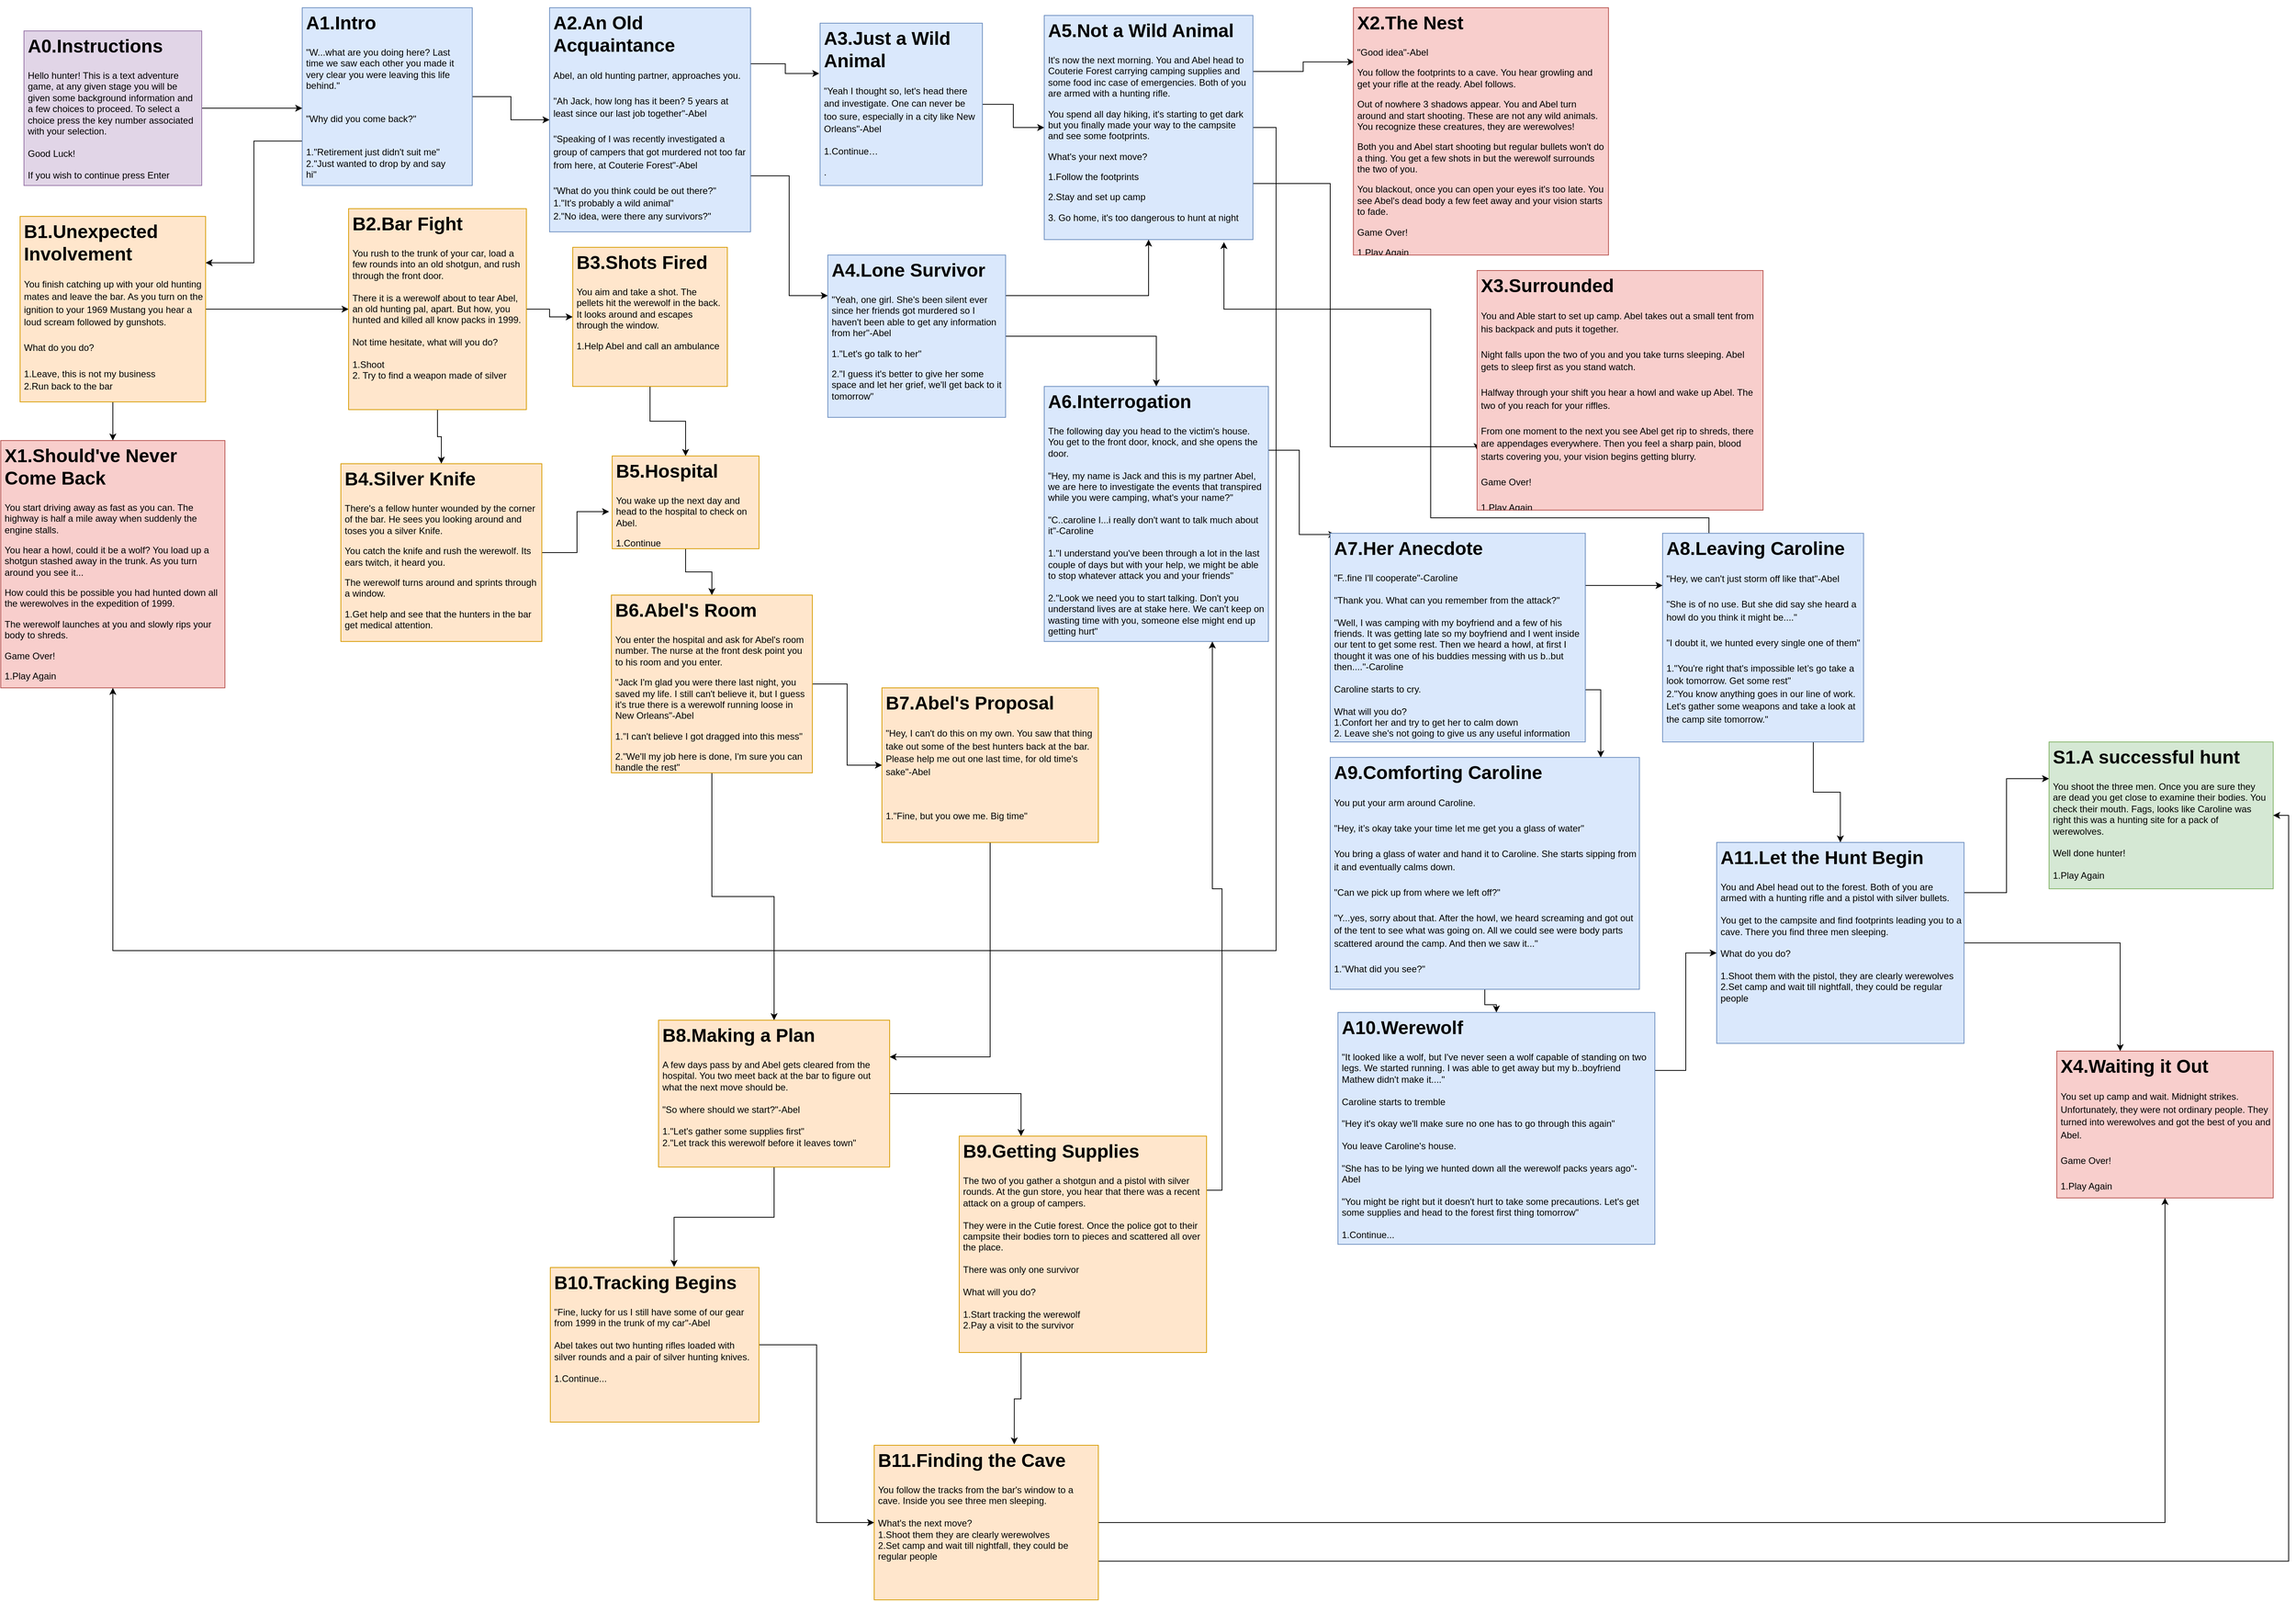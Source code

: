 <mxfile version="14.5.1" type="device"><diagram id="C5RBs43oDa-KdzZeNtuy" name="Page-1"><mxGraphModel dx="1150" dy="1870" grid="1" gridSize="10" guides="1" tooltips="1" connect="1" arrows="1" fold="1" page="1" pageScale="1" pageWidth="2339" pageHeight="3300" math="0" shadow="0"><root><mxCell id="WIyWlLk6GJQsqaUBKTNV-0"/><mxCell id="WIyWlLk6GJQsqaUBKTNV-1" parent="WIyWlLk6GJQsqaUBKTNV-0"/><mxCell id="KOJJfwb9R9asB_e-1k9E-18" value="" style="edgeStyle=orthogonalEdgeStyle;rounded=0;orthogonalLoop=1;jettySize=auto;html=1;" parent="WIyWlLk6GJQsqaUBKTNV-1" source="KOJJfwb9R9asB_e-1k9E-0" target="KOJJfwb9R9asB_e-1k9E-17" edge="1"><mxGeometry relative="1" as="geometry"/></mxCell><mxCell id="3GTXIjRrews9jNUaqoLi-1" style="edgeStyle=orthogonalEdgeStyle;rounded=0;orthogonalLoop=1;jettySize=auto;html=1;exitX=0;exitY=0.75;exitDx=0;exitDy=0;entryX=1;entryY=0.25;entryDx=0;entryDy=0;" parent="WIyWlLk6GJQsqaUBKTNV-1" source="KOJJfwb9R9asB_e-1k9E-0" target="KOJJfwb9R9asB_e-1k9E-6" edge="1"><mxGeometry relative="1" as="geometry"/></mxCell><mxCell id="KOJJfwb9R9asB_e-1k9E-0" value="&lt;h1&gt;A1.Intro&lt;/h1&gt;&lt;div&gt;&lt;div&gt;&quot;W...what are you doing here? Last time we saw each other you made it very clear you were leaving this life behind.&quot;&lt;/div&gt;&lt;div&gt;&lt;br&gt;&lt;/div&gt;&lt;div&gt;&lt;br&gt;&lt;/div&gt;&lt;div&gt;&quot;Why did you come back?&quot;&lt;/div&gt;&lt;div&gt;&lt;br&gt;&lt;/div&gt;&lt;div&gt;&lt;br&gt;&lt;/div&gt;&lt;div&gt;1.&quot;Retirement just didn't suit me&quot;&lt;/div&gt;&lt;div&gt;2.&quot;Just wanted to drop by and say&lt;/div&gt;&lt;div&gt;hi&quot;&lt;/div&gt;&lt;/div&gt;" style="text;html=1;strokeColor=#6c8ebf;fillColor=#dae8fc;spacing=5;spacingTop=-20;whiteSpace=wrap;overflow=hidden;rounded=0;" parent="WIyWlLk6GJQsqaUBKTNV-1" vertex="1"><mxGeometry x="420" y="50" width="220" height="230" as="geometry"/></mxCell><mxCell id="KOJJfwb9R9asB_e-1k9E-3" style="edgeStyle=orthogonalEdgeStyle;rounded=0;orthogonalLoop=1;jettySize=auto;html=1;" parent="WIyWlLk6GJQsqaUBKTNV-1" source="KOJJfwb9R9asB_e-1k9E-2" edge="1"><mxGeometry relative="1" as="geometry"><mxPoint x="420" y="180" as="targetPoint"/></mxGeometry></mxCell><mxCell id="KOJJfwb9R9asB_e-1k9E-2" value="&lt;h1&gt;A0.Instructions&lt;/h1&gt;&lt;div&gt;&lt;div&gt;Hello hunter! This is a text adventure game, at any given stage you will be given some background information and a few choices to proceed. To select a choice press the key number associated with your selection.&lt;/div&gt;&lt;div&gt;&amp;nbsp;&lt;/div&gt;&lt;div&gt;Good Luck!&lt;/div&gt;&lt;div&gt;&amp;nbsp;&lt;/div&gt;&lt;div&gt;If you wish to continue press Enter&lt;/div&gt;&lt;/div&gt;&lt;div&gt;&lt;br&gt;&lt;/div&gt;" style="text;html=1;strokeColor=#9673a6;fillColor=#e1d5e7;spacing=5;spacingTop=-20;whiteSpace=wrap;overflow=hidden;rounded=0;" parent="WIyWlLk6GJQsqaUBKTNV-1" vertex="1"><mxGeometry x="60" y="80" width="230" height="200" as="geometry"/></mxCell><mxCell id="KOJJfwb9R9asB_e-1k9E-10" style="edgeStyle=orthogonalEdgeStyle;rounded=0;orthogonalLoop=1;jettySize=auto;html=1;entryX=0.5;entryY=0;entryDx=0;entryDy=0;" parent="WIyWlLk6GJQsqaUBKTNV-1" source="KOJJfwb9R9asB_e-1k9E-6" target="KOJJfwb9R9asB_e-1k9E-8" edge="1"><mxGeometry relative="1" as="geometry"/></mxCell><mxCell id="KOJJfwb9R9asB_e-1k9E-12" style="edgeStyle=orthogonalEdgeStyle;rounded=0;orthogonalLoop=1;jettySize=auto;html=1;entryX=0;entryY=0.5;entryDx=0;entryDy=0;" parent="WIyWlLk6GJQsqaUBKTNV-1" source="KOJJfwb9R9asB_e-1k9E-6" target="KOJJfwb9R9asB_e-1k9E-11" edge="1"><mxGeometry relative="1" as="geometry"/></mxCell><mxCell id="KOJJfwb9R9asB_e-1k9E-6" value="&lt;h1&gt;B1.Unexpected Involvement&lt;/h1&gt;&lt;div&gt;&lt;span id=&quot;docs-internal-guid-1865777f-7fff-afa6-3155-a5dd0516cff1&quot;&gt;&lt;p dir=&quot;ltr&quot; style=&quot;line-height: 1.38 ; margin-top: 0pt ; margin-bottom: 0pt&quot;&gt;&lt;span style=&quot;font-size: 9pt ; font-family: &amp;#34;arial&amp;#34; ; background-color: transparent ; vertical-align: baseline&quot;&gt;You finish catching up with your old hunting mates and leave the bar. As you turn on the ignition to your 1969 Mustang you hear a loud scream followed by gunshots.&lt;/span&gt;&lt;/p&gt;&lt;p dir=&quot;ltr&quot; style=&quot;line-height: 1.38 ; margin-top: 0pt ; margin-bottom: 0pt&quot;&gt;&amp;nbsp;&lt;/p&gt;&lt;p dir=&quot;ltr&quot; style=&quot;line-height: 1.38 ; margin-top: 0pt ; margin-bottom: 0pt&quot;&gt;&lt;span style=&quot;font-size: 9pt ; font-family: &amp;#34;arial&amp;#34; ; background-color: transparent ; vertical-align: baseline&quot;&gt;What do you do?&lt;/span&gt;&lt;/p&gt;&lt;p dir=&quot;ltr&quot; style=&quot;line-height: 1.38 ; margin-top: 0pt ; margin-bottom: 0pt&quot;&gt;&amp;nbsp;&lt;/p&gt;&lt;p dir=&quot;ltr&quot; style=&quot;line-height: 1.38 ; margin-top: 0pt ; margin-bottom: 0pt&quot;&gt;&lt;span style=&quot;font-size: 9pt ; font-family: &amp;#34;arial&amp;#34; ; background-color: transparent ; vertical-align: baseline&quot;&gt;1.Leave, this is not my business&lt;/span&gt;&lt;/p&gt;&lt;p dir=&quot;ltr&quot; style=&quot;line-height: 1.38 ; margin-top: 0pt ; margin-bottom: 0pt&quot;&gt;&lt;span style=&quot;font-size: 9pt ; font-family: &amp;#34;arial&amp;#34; ; background-color: transparent ; vertical-align: baseline&quot;&gt;2.Run back to the bar&lt;/span&gt;&lt;/p&gt;&lt;div&gt;&lt;span style=&quot;font-size: 9pt ; font-family: &amp;#34;arial&amp;#34; ; background-color: transparent ; vertical-align: baseline&quot;&gt;&lt;br&gt;&lt;/span&gt;&lt;/div&gt;&lt;/span&gt;&lt;/div&gt;" style="text;html=1;strokeColor=#d79b00;fillColor=#ffe6cc;spacing=5;spacingTop=-20;whiteSpace=wrap;overflow=hidden;rounded=0;" parent="WIyWlLk6GJQsqaUBKTNV-1" vertex="1"><mxGeometry x="55" y="320" width="240" height="240" as="geometry"/></mxCell><mxCell id="KOJJfwb9R9asB_e-1k9E-8" value="&lt;h1&gt;X1.Should've Never Come Back&lt;/h1&gt;&lt;p&gt;You start driving away as fast as you can. The highway is half a mile away when suddenly the engine stalls.&lt;/p&gt;&lt;p&gt;You hear a howl, could it be a wolf? You load up a shotgun stashed away in the trunk. As you turn around you see it...&lt;/p&gt;&lt;p&gt;How could this be possible you had hunted down all the werewolves in the expedition of 1999.&amp;nbsp;&lt;/p&gt;&lt;p&gt;The werewolf launches at you and slowly rips your body to shreds.&lt;/p&gt;&lt;p&gt;Game Over!&lt;/p&gt;&lt;p&gt;1.Play Again&lt;/p&gt;" style="text;html=1;strokeColor=#b85450;fillColor=#f8cecc;spacing=5;spacingTop=-20;whiteSpace=wrap;overflow=hidden;rounded=0;" parent="WIyWlLk6GJQsqaUBKTNV-1" vertex="1"><mxGeometry x="30" y="610" width="290" height="320" as="geometry"/></mxCell><mxCell id="KOJJfwb9R9asB_e-1k9E-14" value="" style="edgeStyle=orthogonalEdgeStyle;rounded=0;orthogonalLoop=1;jettySize=auto;html=1;" parent="WIyWlLk6GJQsqaUBKTNV-1" source="KOJJfwb9R9asB_e-1k9E-11" target="KOJJfwb9R9asB_e-1k9E-13" edge="1"><mxGeometry relative="1" as="geometry"/></mxCell><mxCell id="KOJJfwb9R9asB_e-1k9E-16" value="" style="edgeStyle=orthogonalEdgeStyle;rounded=0;orthogonalLoop=1;jettySize=auto;html=1;" parent="WIyWlLk6GJQsqaUBKTNV-1" source="KOJJfwb9R9asB_e-1k9E-11" target="KOJJfwb9R9asB_e-1k9E-15" edge="1"><mxGeometry relative="1" as="geometry"/></mxCell><mxCell id="KOJJfwb9R9asB_e-1k9E-11" value="&lt;h1&gt;B2.Bar Fight&lt;/h1&gt;&lt;div&gt;&lt;div&gt;You rush to the trunk of your car, load a few rounds into an old shotgun, and rush through the front door.&lt;/div&gt;&lt;div&gt;&lt;br&gt;&lt;/div&gt;&lt;div&gt;There it is a werewolf about to tear Abel, an old hunting pal, apart. But how, you hunted and killed all know packs in 1999.&lt;/div&gt;&lt;div&gt;&lt;br&gt;&lt;/div&gt;&lt;div&gt;Not time hesitate, what will you do?&lt;/div&gt;&lt;div&gt;&lt;br&gt;&lt;/div&gt;&lt;div&gt;1.Shoot&lt;/div&gt;&lt;div&gt;2. Try to find a weapon made of silver&lt;/div&gt;&lt;/div&gt;&lt;div&gt;&lt;br&gt;&lt;/div&gt;" style="text;html=1;strokeColor=#d79b00;fillColor=#ffe6cc;spacing=5;spacingTop=-20;whiteSpace=wrap;overflow=hidden;rounded=0;" parent="WIyWlLk6GJQsqaUBKTNV-1" vertex="1"><mxGeometry x="480" y="310" width="230" height="260" as="geometry"/></mxCell><mxCell id="3GTXIjRrews9jNUaqoLi-3" style="edgeStyle=orthogonalEdgeStyle;rounded=0;orthogonalLoop=1;jettySize=auto;html=1;" parent="WIyWlLk6GJQsqaUBKTNV-1" source="KOJJfwb9R9asB_e-1k9E-13" target="3GTXIjRrews9jNUaqoLi-2" edge="1"><mxGeometry relative="1" as="geometry"/></mxCell><mxCell id="KOJJfwb9R9asB_e-1k9E-13" value="&lt;h1&gt;B3.Shots Fired&lt;/h1&gt;&lt;p&gt;You aim and take a shot. The pellets hit the werewolf in the back. It looks around and escapes through the window.&lt;/p&gt;&lt;p&gt;1.Help Abel and call an ambulance&lt;/p&gt;" style="text;html=1;strokeColor=#d79b00;fillColor=#ffe6cc;spacing=5;spacingTop=-20;whiteSpace=wrap;overflow=hidden;rounded=0;" parent="WIyWlLk6GJQsqaUBKTNV-1" vertex="1"><mxGeometry x="770" y="360" width="200" height="180" as="geometry"/></mxCell><mxCell id="3GTXIjRrews9jNUaqoLi-4" style="edgeStyle=orthogonalEdgeStyle;rounded=0;orthogonalLoop=1;jettySize=auto;html=1;exitX=1;exitY=0.5;exitDx=0;exitDy=0;entryX=-0.021;entryY=0.6;entryDx=0;entryDy=0;entryPerimeter=0;" parent="WIyWlLk6GJQsqaUBKTNV-1" source="KOJJfwb9R9asB_e-1k9E-15" target="3GTXIjRrews9jNUaqoLi-2" edge="1"><mxGeometry relative="1" as="geometry"/></mxCell><mxCell id="KOJJfwb9R9asB_e-1k9E-15" value="&lt;h1&gt;B4.Silver Knife&lt;/h1&gt;&lt;p&gt;There's a fellow hunter wounded by the corner of the bar. He sees you looking around and toses you a silver Knife.&lt;/p&gt;&lt;p&gt;You catch the knife and rush the werewolf. Its ears twitch, it heard you.&lt;/p&gt;&lt;p&gt;The werewolf turns around and sprints through a window.&lt;/p&gt;&lt;p&gt;1.Get help and see that the hunters in the bar get medical attention.&lt;/p&gt;&lt;div&gt;&lt;br&gt;&lt;/div&gt;" style="text;html=1;strokeColor=#d79b00;fillColor=#ffe6cc;spacing=5;spacingTop=-20;whiteSpace=wrap;overflow=hidden;rounded=0;" parent="WIyWlLk6GJQsqaUBKTNV-1" vertex="1"><mxGeometry x="470" y="640" width="260" height="230" as="geometry"/></mxCell><mxCell id="3GTXIjRrews9jNUaqoLi-7" style="edgeStyle=orthogonalEdgeStyle;rounded=0;orthogonalLoop=1;jettySize=auto;html=1;exitX=1;exitY=0.25;exitDx=0;exitDy=0;entryX=-0.005;entryY=0.31;entryDx=0;entryDy=0;entryPerimeter=0;" parent="WIyWlLk6GJQsqaUBKTNV-1" source="KOJJfwb9R9asB_e-1k9E-17" target="3GTXIjRrews9jNUaqoLi-6" edge="1"><mxGeometry relative="1" as="geometry"/></mxCell><mxCell id="3GTXIjRrews9jNUaqoLi-13" style="edgeStyle=orthogonalEdgeStyle;rounded=0;orthogonalLoop=1;jettySize=auto;html=1;exitX=1;exitY=0.75;exitDx=0;exitDy=0;entryX=0;entryY=0.25;entryDx=0;entryDy=0;" parent="WIyWlLk6GJQsqaUBKTNV-1" source="KOJJfwb9R9asB_e-1k9E-17" target="3GTXIjRrews9jNUaqoLi-11" edge="1"><mxGeometry relative="1" as="geometry"/></mxCell><mxCell id="KOJJfwb9R9asB_e-1k9E-17" value="&lt;h1&gt;A2.An Old Acquaintance&lt;/h1&gt;&lt;div&gt;&lt;span id=&quot;docs-internal-guid-a579cc2c-7fff-b762-09ba-4ba6e45809b0&quot;&gt;&lt;p dir=&quot;ltr&quot; style=&quot;line-height: 1.38 ; margin-top: 0pt ; margin-bottom: 0pt&quot;&gt;&lt;span style=&quot;font-size: 9pt ; font-family: &amp;#34;arial&amp;#34; ; background-color: transparent ; vertical-align: baseline&quot;&gt;Abel, an old hunting partner, approaches you.&lt;/span&gt;&lt;/p&gt;&lt;p dir=&quot;ltr&quot; style=&quot;line-height: 1.38 ; margin-top: 0pt ; margin-bottom: 0pt&quot;&gt;&amp;nbsp;&lt;/p&gt;&lt;p dir=&quot;ltr&quot; style=&quot;line-height: 1.38 ; margin-top: 0pt ; margin-bottom: 0pt&quot;&gt;&lt;span style=&quot;font-size: 9pt ; font-family: &amp;#34;arial&amp;#34; ; background-color: transparent ; vertical-align: baseline&quot;&gt;&quot;Ah Jack, how long has it been? 5 years at least since our last job together&quot;-Abel&lt;/span&gt;&lt;/p&gt;&lt;p dir=&quot;ltr&quot; style=&quot;line-height: 1.38 ; margin-top: 0pt ; margin-bottom: 0pt&quot;&gt;&amp;nbsp;&lt;/p&gt;&lt;p dir=&quot;ltr&quot; style=&quot;line-height: 1.38 ; margin-top: 0pt ; margin-bottom: 0pt&quot;&gt;&lt;span style=&quot;font-size: 9pt ; font-family: &amp;#34;arial&amp;#34; ; background-color: transparent ; vertical-align: baseline&quot;&gt;&quot;Speaking of I was recently investigated a group of campers that got murdered not too far from here, at Couterie Forest&quot;-Abel&lt;/span&gt;&lt;/p&gt;&lt;p dir=&quot;ltr&quot; style=&quot;line-height: 1.38 ; margin-top: 0pt ; margin-bottom: 0pt&quot;&gt;&amp;nbsp;&lt;/p&gt;&lt;p dir=&quot;ltr&quot; style=&quot;line-height: 1.38 ; margin-top: 0pt ; margin-bottom: 0pt&quot;&gt;&lt;span style=&quot;font-size: 9pt ; font-family: &amp;#34;arial&amp;#34; ; background-color: transparent ; vertical-align: baseline&quot;&gt;&quot;What do you think could be out there?&quot;&lt;/span&gt;&lt;/p&gt;&lt;p dir=&quot;ltr&quot; style=&quot;line-height: 1.38 ; margin-top: 0pt ; margin-bottom: 0pt&quot;&gt;&lt;span style=&quot;font-size: 9pt ; font-family: &amp;#34;arial&amp;#34; ; background-color: transparent ; vertical-align: baseline&quot;&gt;1.&quot;It's probably a wild animal&quot;&lt;/span&gt;&lt;/p&gt;&lt;p dir=&quot;ltr&quot; style=&quot;line-height: 1.38 ; margin-top: 0pt ; margin-bottom: 0pt&quot;&gt;&lt;span style=&quot;font-size: 9pt ; font-family: &amp;#34;arial&amp;#34; ; background-color: transparent ; vertical-align: baseline&quot;&gt;2.&quot;No idea, were there any survivors?&quot;&lt;/span&gt;&lt;/p&gt;&lt;div&gt;&lt;span style=&quot;font-size: 9pt ; font-family: &amp;#34;arial&amp;#34; ; background-color: transparent ; vertical-align: baseline&quot;&gt;&lt;br&gt;&lt;/span&gt;&lt;/div&gt;&lt;/span&gt;&lt;/div&gt;" style="text;html=1;strokeColor=#6c8ebf;fillColor=#dae8fc;spacing=5;spacingTop=-20;whiteSpace=wrap;overflow=hidden;rounded=0;" parent="WIyWlLk6GJQsqaUBKTNV-1" vertex="1"><mxGeometry x="740" y="50" width="260" height="290" as="geometry"/></mxCell><mxCell id="3GTXIjRrews9jNUaqoLi-12" value="" style="edgeStyle=orthogonalEdgeStyle;rounded=0;orthogonalLoop=1;jettySize=auto;html=1;" parent="WIyWlLk6GJQsqaUBKTNV-1" source="3GTXIjRrews9jNUaqoLi-2" target="3GTXIjRrews9jNUaqoLi-5" edge="1"><mxGeometry relative="1" as="geometry"/></mxCell><mxCell id="3GTXIjRrews9jNUaqoLi-2" value="&lt;h1&gt;B5.Hospital&lt;/h1&gt;&lt;p&gt;You wake up the next day and head to the hospital to check on Abel.&lt;/p&gt;&lt;p&gt;1.Continue&lt;/p&gt;&lt;p&gt;&lt;br&gt;&lt;/p&gt;" style="text;html=1;strokeColor=#d79b00;fillColor=#ffe6cc;spacing=5;spacingTop=-20;whiteSpace=wrap;overflow=hidden;rounded=0;" parent="WIyWlLk6GJQsqaUBKTNV-1" vertex="1"><mxGeometry x="821" y="630" width="190" height="120" as="geometry"/></mxCell><mxCell id="nGEkDrY6sJH2aFAWESF9-23" style="edgeStyle=orthogonalEdgeStyle;rounded=0;orthogonalLoop=1;jettySize=auto;html=1;" parent="WIyWlLk6GJQsqaUBKTNV-1" source="3GTXIjRrews9jNUaqoLi-5" target="nGEkDrY6sJH2aFAWESF9-22" edge="1"><mxGeometry relative="1" as="geometry"/></mxCell><mxCell id="nGEkDrY6sJH2aFAWESF9-26" style="edgeStyle=orthogonalEdgeStyle;rounded=0;orthogonalLoop=1;jettySize=auto;html=1;" parent="WIyWlLk6GJQsqaUBKTNV-1" source="3GTXIjRrews9jNUaqoLi-5" target="nGEkDrY6sJH2aFAWESF9-24" edge="1"><mxGeometry relative="1" as="geometry"/></mxCell><mxCell id="3GTXIjRrews9jNUaqoLi-5" value="&lt;h1&gt;B6.Abel's Room&lt;/h1&gt;&lt;p&gt;You enter the hospital and ask for Abel's room number. The nurse at the front desk point you to his room and you enter.&lt;/p&gt;&lt;p&gt;&quot;Jack I'm glad you were there last night, you saved my life. I still can't believe it, but I guess it's true there is a werewolf running loose in New Orleans&quot;-Abel&lt;/p&gt;&lt;p&gt;1.&quot;I can't believe I got dragged into this mess&quot;&lt;/p&gt;&lt;p&gt;2.&quot;We'll my job here is done, I'm sure you can handle the rest&quot;&lt;/p&gt;" style="text;html=1;strokeColor=#d79b00;fillColor=#ffe6cc;spacing=5;spacingTop=-20;whiteSpace=wrap;overflow=hidden;rounded=0;" parent="WIyWlLk6GJQsqaUBKTNV-1" vertex="1"><mxGeometry x="820" y="810" width="260" height="230" as="geometry"/></mxCell><mxCell id="3GTXIjRrews9jNUaqoLi-10" style="edgeStyle=orthogonalEdgeStyle;rounded=0;orthogonalLoop=1;jettySize=auto;html=1;" parent="WIyWlLk6GJQsqaUBKTNV-1" source="3GTXIjRrews9jNUaqoLi-6" target="3GTXIjRrews9jNUaqoLi-8" edge="1"><mxGeometry relative="1" as="geometry"/></mxCell><mxCell id="3GTXIjRrews9jNUaqoLi-6" value="&lt;h1&gt;A3.Just a Wild Animal&lt;/h1&gt;&lt;span id=&quot;docs-internal-guid-c4ccdb59-7fff-2507-78bd-785894c23ffe&quot;&gt;&lt;p dir=&quot;ltr&quot; style=&quot;line-height: 1.38 ; margin-top: 9pt ; margin-bottom: 0pt ; padding: 0pt 0pt 9pt&quot;&gt;&lt;span style=&quot;font-size: 9pt ; font-family: &amp;#34;arial&amp;#34; ; background-color: transparent ; vertical-align: baseline&quot;&gt;&quot;Yeah I thought so, let's head there and investigate. One can never be too sure, especially in a city like New Orleans&quot;-Abel&lt;/span&gt;&lt;/p&gt;&lt;p dir=&quot;ltr&quot; style=&quot;line-height: 1.38 ; margin-top: 0pt ; margin-bottom: 9pt&quot;&gt;&lt;span style=&quot;font-size: 9pt ; font-family: &amp;#34;arial&amp;#34; ; background-color: transparent ; vertical-align: baseline&quot;&gt;1.Continue…&lt;/span&gt;&lt;/p&gt;&lt;/span&gt;&lt;p&gt;&lt;span&gt;.&lt;/span&gt;&lt;br&gt;&lt;/p&gt;" style="text;html=1;strokeColor=#6c8ebf;fillColor=#dae8fc;spacing=5;spacingTop=-20;whiteSpace=wrap;overflow=hidden;rounded=0;" parent="WIyWlLk6GJQsqaUBKTNV-1" vertex="1"><mxGeometry x="1090" y="70" width="210" height="210" as="geometry"/></mxCell><mxCell id="3GTXIjRrews9jNUaqoLi-16" style="edgeStyle=orthogonalEdgeStyle;rounded=0;orthogonalLoop=1;jettySize=auto;html=1;exitX=1;exitY=0.25;exitDx=0;exitDy=0;entryX=0.003;entryY=0.219;entryDx=0;entryDy=0;entryPerimeter=0;" parent="WIyWlLk6GJQsqaUBKTNV-1" source="3GTXIjRrews9jNUaqoLi-8" target="3GTXIjRrews9jNUaqoLi-14" edge="1"><mxGeometry relative="1" as="geometry"/></mxCell><mxCell id="3GTXIjRrews9jNUaqoLi-18" style="edgeStyle=orthogonalEdgeStyle;rounded=0;orthogonalLoop=1;jettySize=auto;html=1;entryX=0.5;entryY=1;entryDx=0;entryDy=0;" parent="WIyWlLk6GJQsqaUBKTNV-1" source="3GTXIjRrews9jNUaqoLi-8" target="KOJJfwb9R9asB_e-1k9E-8" edge="1"><mxGeometry relative="1" as="geometry"><Array as="points"><mxPoint x="1680" y="205"/><mxPoint x="1680" y="1270"/><mxPoint x="175" y="1270"/></Array></mxGeometry></mxCell><mxCell id="nGEkDrY6sJH2aFAWESF9-0" style="edgeStyle=orthogonalEdgeStyle;rounded=0;orthogonalLoop=1;jettySize=auto;html=1;exitX=1;exitY=0.75;exitDx=0;exitDy=0;entryX=0;entryY=0.75;entryDx=0;entryDy=0;" parent="WIyWlLk6GJQsqaUBKTNV-1" source="3GTXIjRrews9jNUaqoLi-8" target="3GTXIjRrews9jNUaqoLi-15" edge="1"><mxGeometry relative="1" as="geometry"><Array as="points"><mxPoint x="1750" y="278"/><mxPoint x="1750" y="618"/></Array></mxGeometry></mxCell><mxCell id="3GTXIjRrews9jNUaqoLi-8" value="&lt;h1&gt;A5.Not a Wild Animal&lt;/h1&gt;&lt;p&gt;It's now the next morning. You and Abel head to Couterie Forest carrying camping supplies and some food inc case of emergencies. Both of you are armed with a hunting rifle.&lt;/p&gt;&lt;p&gt;You spend all day hiking, it's starting to get dark but you finally&amp;nbsp;&lt;span&gt;made your way to the campsite and see some footprints.&amp;nbsp;&lt;/span&gt;&lt;/p&gt;&lt;p&gt;What's your next move?&lt;/p&gt;&lt;p&gt;1.Follow the footprints&lt;/p&gt;&lt;p&gt;2.Stay and set up camp&lt;/p&gt;&lt;p&gt;3. Go home, it's too dangerous to hunt at night&lt;/p&gt;" style="text;html=1;strokeColor=#6c8ebf;fillColor=#dae8fc;spacing=5;spacingTop=-20;whiteSpace=wrap;overflow=hidden;rounded=0;" parent="WIyWlLk6GJQsqaUBKTNV-1" vertex="1"><mxGeometry x="1380" y="60" width="270" height="290" as="geometry"/></mxCell><mxCell id="nGEkDrY6sJH2aFAWESF9-1" style="edgeStyle=orthogonalEdgeStyle;rounded=0;orthogonalLoop=1;jettySize=auto;html=1;exitX=1;exitY=0.25;exitDx=0;exitDy=0;" parent="WIyWlLk6GJQsqaUBKTNV-1" source="3GTXIjRrews9jNUaqoLi-11" target="3GTXIjRrews9jNUaqoLi-8" edge="1"><mxGeometry relative="1" as="geometry"><mxPoint x="1440" y="360" as="targetPoint"/></mxGeometry></mxCell><mxCell id="nGEkDrY6sJH2aFAWESF9-4" style="edgeStyle=orthogonalEdgeStyle;rounded=0;orthogonalLoop=1;jettySize=auto;html=1;entryX=0.5;entryY=0;entryDx=0;entryDy=0;" parent="WIyWlLk6GJQsqaUBKTNV-1" source="3GTXIjRrews9jNUaqoLi-11" target="nGEkDrY6sJH2aFAWESF9-2" edge="1"><mxGeometry relative="1" as="geometry"/></mxCell><mxCell id="3GTXIjRrews9jNUaqoLi-11" value="&lt;h1&gt;A4.Lone Survivor&lt;/h1&gt;&lt;p&gt;&quot;Yeah, one girl. She's been silent ever since her friends got murdered so I haven't been able to get any information from her&quot;-Abel&lt;/p&gt;&lt;p&gt;1.&quot;Let's go talk to her&quot;&lt;/p&gt;&lt;p&gt;2.&quot;I guess it's better to give her some space and let her grief, we'll get back to it tomorrow&quot;&amp;nbsp;&lt;/p&gt;" style="text;html=1;strokeColor=#6c8ebf;fillColor=#dae8fc;spacing=5;spacingTop=-20;whiteSpace=wrap;overflow=hidden;rounded=0;" parent="WIyWlLk6GJQsqaUBKTNV-1" vertex="1"><mxGeometry x="1100" y="370" width="230" height="210" as="geometry"/></mxCell><mxCell id="3GTXIjRrews9jNUaqoLi-14" value="&lt;h1&gt;X2.The Nest&lt;/h1&gt;&lt;p&gt;&quot;Good idea&quot;-Abel&lt;/p&gt;&lt;p&gt;You follow the footprints to a cave. You hear growling and get your rifle at the ready. Abel follows.&lt;/p&gt;&lt;p&gt;Out of nowhere 3 shadows appear. You and Abel turn around and start shooting. These are not any wild animals. You recognize these creatures, they are werewolves!&lt;/p&gt;&lt;p&gt;Both you and Abel start shooting but regular bullets won't do a thing. You get a few shots in but the werewolf surrounds the two of you.&lt;/p&gt;&lt;p&gt;You blackout, once you can open your eyes it's too late. You see Abel's dead body a few feet away and your vision starts to fade.&lt;/p&gt;&lt;p&gt;Game Over!&lt;/p&gt;&lt;p&gt;1.Play Again&lt;/p&gt;" style="text;html=1;strokeColor=#b85450;fillColor=#f8cecc;spacing=5;spacingTop=-20;whiteSpace=wrap;overflow=hidden;rounded=0;" parent="WIyWlLk6GJQsqaUBKTNV-1" vertex="1"><mxGeometry x="1780" y="50" width="330" height="320" as="geometry"/></mxCell><mxCell id="3GTXIjRrews9jNUaqoLi-15" value="&lt;h1&gt;X3.Surrounded&lt;/h1&gt;&lt;div&gt;&lt;span id=&quot;docs-internal-guid-38191b02-7fff-fc90-e640-734c65a708e8&quot;&gt;&lt;p dir=&quot;ltr&quot; style=&quot;line-height: 1.38 ; margin-top: 0pt ; margin-bottom: 0pt&quot;&gt;&lt;span style=&quot;font-size: 9pt ; font-family: &amp;#34;arial&amp;#34; ; background-color: transparent ; vertical-align: baseline&quot;&gt;You and Able start to set up camp. Abel takes out a small tent from his backpack and puts it together.&lt;/span&gt;&lt;/p&gt;&lt;p dir=&quot;ltr&quot; style=&quot;line-height: 1.38 ; margin-top: 0pt ; margin-bottom: 0pt&quot;&gt;&amp;nbsp;&lt;/p&gt;&lt;p dir=&quot;ltr&quot; style=&quot;line-height: 1.38 ; margin-top: 0pt ; margin-bottom: 0pt&quot;&gt;&lt;span style=&quot;font-size: 9pt ; font-family: &amp;#34;arial&amp;#34; ; background-color: transparent ; vertical-align: baseline&quot;&gt;Night falls upon the two of you and you take turns sleeping. Abel gets to sleep first as you stand watch.&lt;/span&gt;&lt;/p&gt;&lt;p dir=&quot;ltr&quot; style=&quot;line-height: 1.38 ; margin-top: 0pt ; margin-bottom: 0pt&quot;&gt;&amp;nbsp;&lt;/p&gt;&lt;p dir=&quot;ltr&quot; style=&quot;line-height: 1.38 ; margin-top: 0pt ; margin-bottom: 0pt&quot;&gt;&lt;span style=&quot;font-size: 9pt ; font-family: &amp;#34;arial&amp;#34; ; background-color: transparent ; vertical-align: baseline&quot;&gt;Halfway through your shift you hear a howl and wake up Abel. The two of you reach for your riffles.&amp;nbsp;&lt;/span&gt;&lt;/p&gt;&lt;p dir=&quot;ltr&quot; style=&quot;line-height: 1.38 ; margin-top: 0pt ; margin-bottom: 0pt&quot;&gt;&amp;nbsp;&lt;/p&gt;&lt;p dir=&quot;ltr&quot; style=&quot;line-height: 1.38 ; margin-top: 0pt ; margin-bottom: 0pt&quot;&gt;&lt;span style=&quot;font-size: 9pt ; font-family: &amp;#34;arial&amp;#34; ; background-color: transparent ; vertical-align: baseline&quot;&gt;From one moment to the next you see Abel get rip to shreds, there are appendages everywhere. Then you feel a sharp pain, blood starts covering you, your vision begins getting blurry.&lt;/span&gt;&lt;/p&gt;&lt;p dir=&quot;ltr&quot; style=&quot;line-height: 1.38 ; margin-top: 0pt ; margin-bottom: 0pt&quot;&gt;&amp;nbsp;&lt;/p&gt;&lt;p dir=&quot;ltr&quot; style=&quot;line-height: 1.38 ; margin-top: 0pt ; margin-bottom: 0pt&quot;&gt;&lt;span style=&quot;font-size: 9pt ; font-family: &amp;#34;arial&amp;#34; ; background-color: transparent ; vertical-align: baseline&quot;&gt;Game Over!&lt;/span&gt;&lt;/p&gt;&lt;p dir=&quot;ltr&quot; style=&quot;line-height: 1.38 ; margin-top: 0pt ; margin-bottom: 0pt&quot;&gt;&amp;nbsp;&lt;/p&gt;&lt;p dir=&quot;ltr&quot; style=&quot;line-height: 1.38 ; margin-top: 0pt ; margin-bottom: 0pt&quot;&gt;&lt;span style=&quot;font-size: 9pt ; font-family: &amp;#34;arial&amp;#34; ; background-color: transparent ; vertical-align: baseline&quot;&gt;1.Play Again&lt;/span&gt;&lt;/p&gt;&lt;div&gt;&lt;span style=&quot;font-size: 9pt ; font-family: &amp;#34;arial&amp;#34; ; background-color: transparent ; vertical-align: baseline&quot;&gt;&lt;br&gt;&lt;/span&gt;&lt;/div&gt;&lt;/span&gt;&lt;/div&gt;" style="text;html=1;strokeColor=#b85450;fillColor=#f8cecc;spacing=5;spacingTop=-20;whiteSpace=wrap;overflow=hidden;rounded=0;" parent="WIyWlLk6GJQsqaUBKTNV-1" vertex="1"><mxGeometry x="1940" y="390" width="370" height="310" as="geometry"/></mxCell><mxCell id="nGEkDrY6sJH2aFAWESF9-6" style="edgeStyle=orthogonalEdgeStyle;rounded=0;orthogonalLoop=1;jettySize=auto;html=1;exitX=1;exitY=0.25;exitDx=0;exitDy=0;entryX=0.02;entryY=0.006;entryDx=0;entryDy=0;entryPerimeter=0;" parent="WIyWlLk6GJQsqaUBKTNV-1" source="nGEkDrY6sJH2aFAWESF9-2" target="nGEkDrY6sJH2aFAWESF9-5" edge="1"><mxGeometry relative="1" as="geometry"/></mxCell><mxCell id="nGEkDrY6sJH2aFAWESF9-2" value="&lt;h1&gt;A6.Interrogation&lt;/h1&gt;&lt;div&gt;The following day you head to the victim's house. You get to the front door, knock, and she opens the door.&lt;/div&gt;&lt;div&gt;&lt;br&gt;&lt;/div&gt;&lt;div&gt;&quot;Hey, my name is Jack and this is my partner Abel, we are here to investigate the events that transpired while you were camping, what's your name?&quot;&lt;/div&gt;&lt;div&gt;&lt;br&gt;&lt;/div&gt;&lt;div&gt;&quot;C..caroline I...i really don't want to talk much about it&quot;-Caroline&lt;/div&gt;&lt;div&gt;&lt;br&gt;&lt;/div&gt;&lt;div&gt;1.&quot;I understand you've been through a lot in the last couple of days but with your help, we might be able to stop whatever attack you and your friends&quot;&lt;/div&gt;&lt;div&gt;&lt;span&gt;&lt;br&gt;&lt;/span&gt;&lt;/div&gt;&lt;div&gt;&lt;span&gt;2.&quot;Look we need you to start talking. Don't you understand lives are at stake here. We can't keep on wasting time with you, someone else might end up getting hurt&quot;&lt;/span&gt;&lt;/div&gt;" style="text;html=1;strokeColor=#6c8ebf;fillColor=#dae8fc;spacing=5;spacingTop=-20;whiteSpace=wrap;overflow=hidden;rounded=0;" parent="WIyWlLk6GJQsqaUBKTNV-1" vertex="1"><mxGeometry x="1380" y="540" width="290" height="330" as="geometry"/></mxCell><mxCell id="nGEkDrY6sJH2aFAWESF9-11" style="edgeStyle=orthogonalEdgeStyle;rounded=0;orthogonalLoop=1;jettySize=auto;html=1;exitX=1;exitY=0.25;exitDx=0;exitDy=0;entryX=0;entryY=0.25;entryDx=0;entryDy=0;" parent="WIyWlLk6GJQsqaUBKTNV-1" source="nGEkDrY6sJH2aFAWESF9-5" target="nGEkDrY6sJH2aFAWESF9-7" edge="1"><mxGeometry relative="1" as="geometry"/></mxCell><mxCell id="nGEkDrY6sJH2aFAWESF9-12" style="edgeStyle=orthogonalEdgeStyle;rounded=0;orthogonalLoop=1;jettySize=auto;html=1;exitX=1;exitY=0.75;exitDx=0;exitDy=0;" parent="WIyWlLk6GJQsqaUBKTNV-1" source="nGEkDrY6sJH2aFAWESF9-5" target="nGEkDrY6sJH2aFAWESF9-9" edge="1"><mxGeometry relative="1" as="geometry"><Array as="points"><mxPoint x="2100" y="933"/></Array></mxGeometry></mxCell><mxCell id="nGEkDrY6sJH2aFAWESF9-5" value="&lt;h1&gt;A7.Her Anecdote&lt;/h1&gt;&lt;div&gt;&quot;F..fine I'll cooperate&quot;-Caroline&lt;/div&gt;&lt;div&gt;&lt;br&gt;&lt;/div&gt;&lt;div&gt;&quot;Thank you. What can you remember from the attack?&quot;&lt;/div&gt;&lt;div&gt;&lt;br&gt;&lt;/div&gt;&lt;div&gt;&quot;Well, I was camping with my boyfriend and a few of his friends. It was getting late so my boyfriend and I went inside our tent to get some rest. Then we heard a howl, at first I thought it was one of his buddies messing with us b..but then....&quot;-Caroline&lt;/div&gt;&lt;div&gt;&lt;br&gt;&lt;/div&gt;&lt;div&gt;Caroline starts to cry.&lt;/div&gt;&lt;div&gt;&lt;br&gt;&lt;/div&gt;&lt;div&gt;What will you do?&lt;/div&gt;&lt;div&gt;1.Confort her and try to get her to calm down&lt;/div&gt;&lt;div&gt;2. Leave she's not going to give us any useful information&lt;/div&gt;" style="text;html=1;strokeColor=#6c8ebf;fillColor=#dae8fc;spacing=5;spacingTop=-20;whiteSpace=wrap;overflow=hidden;rounded=0;" parent="WIyWlLk6GJQsqaUBKTNV-1" vertex="1"><mxGeometry x="1750" y="730" width="330" height="270" as="geometry"/></mxCell><mxCell id="nGEkDrY6sJH2aFAWESF9-8" style="edgeStyle=orthogonalEdgeStyle;rounded=0;orthogonalLoop=1;jettySize=auto;html=1;exitX=0.25;exitY=0;exitDx=0;exitDy=0;entryX=0.861;entryY=1.011;entryDx=0;entryDy=0;entryPerimeter=0;" parent="WIyWlLk6GJQsqaUBKTNV-1" source="nGEkDrY6sJH2aFAWESF9-7" target="3GTXIjRrews9jNUaqoLi-8" edge="1"><mxGeometry relative="1" as="geometry"><mxPoint x="1670" y="370" as="targetPoint"/><Array as="points"><mxPoint x="2240" y="710"/><mxPoint x="1880" y="710"/><mxPoint x="1880" y="440"/><mxPoint x="1613" y="440"/></Array></mxGeometry></mxCell><mxCell id="nGEkDrY6sJH2aFAWESF9-15" style="edgeStyle=orthogonalEdgeStyle;rounded=0;orthogonalLoop=1;jettySize=auto;html=1;exitX=0.75;exitY=1;exitDx=0;exitDy=0;entryX=0.5;entryY=0;entryDx=0;entryDy=0;" parent="WIyWlLk6GJQsqaUBKTNV-1" source="nGEkDrY6sJH2aFAWESF9-7" target="nGEkDrY6sJH2aFAWESF9-14" edge="1"><mxGeometry relative="1" as="geometry"/></mxCell><mxCell id="nGEkDrY6sJH2aFAWESF9-7" value="&lt;h1&gt;A8.Leaving Caroline&lt;/h1&gt;&lt;div&gt;&lt;span id=&quot;docs-internal-guid-18730b61-7fff-13b6-b45f-66783e61cfd1&quot;&gt;&lt;p dir=&quot;ltr&quot; style=&quot;line-height: 1.38 ; margin-top: 0pt ; margin-bottom: 0pt&quot;&gt;&lt;span style=&quot;font-size: 9pt ; font-family: &amp;#34;arial&amp;#34; ; background-color: transparent ; vertical-align: baseline&quot;&gt;&quot;Hey, we can't just storm off like that&quot;-Abel&lt;/span&gt;&lt;/p&gt;&lt;p dir=&quot;ltr&quot; style=&quot;line-height: 1.38 ; margin-top: 0pt ; margin-bottom: 0pt&quot;&gt;&amp;nbsp;&lt;/p&gt;&lt;p dir=&quot;ltr&quot; style=&quot;line-height: 1.38 ; margin-top: 0pt ; margin-bottom: 0pt&quot;&gt;&lt;span style=&quot;font-size: 9pt ; font-family: &amp;#34;arial&amp;#34; ; background-color: transparent ; vertical-align: baseline&quot;&gt;&quot;She is of no use. But she did say she heard a howl do you think it might be....&quot;&lt;/span&gt;&lt;/p&gt;&lt;p dir=&quot;ltr&quot; style=&quot;line-height: 1.38 ; margin-top: 0pt ; margin-bottom: 0pt&quot;&gt;&amp;nbsp;&lt;/p&gt;&lt;p dir=&quot;ltr&quot; style=&quot;line-height: 1.38 ; margin-top: 0pt ; margin-bottom: 0pt&quot;&gt;&lt;span style=&quot;font-size: 9pt ; font-family: &amp;#34;arial&amp;#34; ; background-color: transparent ; vertical-align: baseline&quot;&gt;&quot;I doubt it, we hunted every single one of them&quot;&lt;/span&gt;&lt;/p&gt;&lt;p dir=&quot;ltr&quot; style=&quot;line-height: 1.38 ; margin-top: 0pt ; margin-bottom: 0pt&quot;&gt;&amp;nbsp;&lt;/p&gt;&lt;p dir=&quot;ltr&quot; style=&quot;line-height: 1.38 ; margin-top: 0pt ; margin-bottom: 0pt&quot;&gt;&lt;span style=&quot;font-size: 9pt ; font-family: &amp;#34;arial&amp;#34; ; background-color: transparent ; vertical-align: baseline&quot;&gt;1.&quot;You're right that's impossible let’s go take a look tomorrow. Get some rest&quot;&lt;/span&gt;&lt;/p&gt;&lt;p dir=&quot;ltr&quot; style=&quot;line-height: 1.38 ; margin-top: 0pt ; margin-bottom: 0pt&quot;&gt;&lt;span style=&quot;font-size: 9pt ; font-family: &amp;#34;arial&amp;#34; ; background-color: transparent ; vertical-align: baseline&quot;&gt;2.&quot;You know anything goes in our line of work. Let's gather some weapons and take a look at the camp site tomorrow.&quot;&lt;/span&gt;&lt;/p&gt;&lt;div&gt;&lt;span style=&quot;font-size: 9pt ; font-family: &amp;#34;arial&amp;#34; ; background-color: transparent ; vertical-align: baseline&quot;&gt;&lt;br&gt;&lt;/span&gt;&lt;/div&gt;&lt;/span&gt;&lt;/div&gt;" style="text;html=1;strokeColor=#6c8ebf;fillColor=#dae8fc;spacing=5;spacingTop=-20;whiteSpace=wrap;overflow=hidden;rounded=0;" parent="WIyWlLk6GJQsqaUBKTNV-1" vertex="1"><mxGeometry x="2180" y="730" width="260" height="270" as="geometry"/></mxCell><mxCell id="nGEkDrY6sJH2aFAWESF9-13" style="edgeStyle=orthogonalEdgeStyle;rounded=0;orthogonalLoop=1;jettySize=auto;html=1;" parent="WIyWlLk6GJQsqaUBKTNV-1" source="nGEkDrY6sJH2aFAWESF9-9" target="nGEkDrY6sJH2aFAWESF9-10" edge="1"><mxGeometry relative="1" as="geometry"/></mxCell><mxCell id="nGEkDrY6sJH2aFAWESF9-9" value="&lt;h1&gt;A9.Comforting Caroline&lt;/h1&gt;&lt;div&gt;&lt;span id=&quot;docs-internal-guid-ab516bcb-7fff-ad61-c3e9-3c4013ed59ee&quot;&gt;&lt;p dir=&quot;ltr&quot; style=&quot;line-height: 1.38 ; margin-top: 0pt ; margin-bottom: 0pt&quot;&gt;&lt;span style=&quot;font-size: 9pt ; font-family: &amp;#34;arial&amp;#34; ; background-color: transparent ; vertical-align: baseline&quot;&gt;You put your arm around Caroline.&lt;/span&gt;&lt;/p&gt;&lt;p dir=&quot;ltr&quot; style=&quot;line-height: 1.38 ; margin-top: 0pt ; margin-bottom: 0pt&quot;&gt;&amp;nbsp;&lt;/p&gt;&lt;p dir=&quot;ltr&quot; style=&quot;line-height: 1.38 ; margin-top: 0pt ; margin-bottom: 0pt&quot;&gt;&lt;span style=&quot;font-size: 9pt ; font-family: &amp;#34;arial&amp;#34; ; background-color: transparent ; vertical-align: baseline&quot;&gt;&quot;Hey, it’s okay take your time let me get you a glass of water&quot;&lt;/span&gt;&lt;/p&gt;&lt;p dir=&quot;ltr&quot; style=&quot;line-height: 1.38 ; margin-top: 0pt ; margin-bottom: 0pt&quot;&gt;&amp;nbsp;&lt;/p&gt;&lt;p dir=&quot;ltr&quot; style=&quot;line-height: 1.38 ; margin-top: 0pt ; margin-bottom: 0pt&quot;&gt;&lt;span style=&quot;font-size: 9pt ; font-family: &amp;#34;arial&amp;#34; ; background-color: transparent ; vertical-align: baseline&quot;&gt;You bring a glass of water and hand it to Caroline. She starts sipping from it and eventually calms down.&lt;/span&gt;&lt;/p&gt;&lt;p dir=&quot;ltr&quot; style=&quot;line-height: 1.38 ; margin-top: 0pt ; margin-bottom: 0pt&quot;&gt;&amp;nbsp;&lt;/p&gt;&lt;p dir=&quot;ltr&quot; style=&quot;line-height: 1.38 ; margin-top: 0pt ; margin-bottom: 0pt&quot;&gt;&lt;span style=&quot;font-size: 9pt ; font-family: &amp;#34;arial&amp;#34; ; background-color: transparent ; vertical-align: baseline&quot;&gt;&quot;Can we pick up from where we left off?&quot;&lt;/span&gt;&lt;/p&gt;&lt;p dir=&quot;ltr&quot; style=&quot;line-height: 1.38 ; margin-top: 0pt ; margin-bottom: 0pt&quot;&gt;&amp;nbsp;&lt;/p&gt;&lt;p dir=&quot;ltr&quot; style=&quot;line-height: 1.38 ; margin-top: 0pt ; margin-bottom: 0pt&quot;&gt;&lt;span style=&quot;font-size: 9pt ; font-family: &amp;#34;arial&amp;#34; ; background-color: transparent ; vertical-align: baseline&quot;&gt;&quot;Y...yes, sorry about that. After the howl, we heard screaming and got out of the tent to see what was going on. All we could see were body parts scattered around the camp. And then we saw it...&quot;&lt;/span&gt;&lt;/p&gt;&lt;p dir=&quot;ltr&quot; style=&quot;line-height: 1.38 ; margin-top: 0pt ; margin-bottom: 0pt&quot;&gt;&amp;nbsp;&lt;/p&gt;&lt;p dir=&quot;ltr&quot; style=&quot;line-height: 1.38 ; margin-top: 0pt ; margin-bottom: 0pt&quot;&gt;&lt;span style=&quot;font-size: 9pt ; font-family: &amp;#34;arial&amp;#34; ; background-color: transparent ; vertical-align: baseline&quot;&gt;1.&quot;What did you see?&quot;&lt;/span&gt;&lt;/p&gt;&lt;div&gt;&lt;span style=&quot;font-size: 9pt ; font-family: &amp;#34;arial&amp;#34; ; background-color: transparent ; vertical-align: baseline&quot;&gt;&lt;br&gt;&lt;/span&gt;&lt;/div&gt;&lt;/span&gt;&lt;/div&gt;" style="text;html=1;strokeColor=#6c8ebf;fillColor=#dae8fc;spacing=5;spacingTop=-20;whiteSpace=wrap;overflow=hidden;rounded=0;" parent="WIyWlLk6GJQsqaUBKTNV-1" vertex="1"><mxGeometry x="1750" y="1020" width="400" height="300" as="geometry"/></mxCell><mxCell id="nGEkDrY6sJH2aFAWESF9-16" style="edgeStyle=orthogonalEdgeStyle;rounded=0;orthogonalLoop=1;jettySize=auto;html=1;exitX=1;exitY=0.25;exitDx=0;exitDy=0;entryX=0;entryY=0.55;entryDx=0;entryDy=0;entryPerimeter=0;" parent="WIyWlLk6GJQsqaUBKTNV-1" source="nGEkDrY6sJH2aFAWESF9-10" target="nGEkDrY6sJH2aFAWESF9-14" edge="1"><mxGeometry relative="1" as="geometry"/></mxCell><mxCell id="nGEkDrY6sJH2aFAWESF9-10" value="&lt;h1&gt;A10.Werewolf&lt;/h1&gt;&lt;div&gt;&quot;It looked like a wolf, but I've never seen a wolf capable of standing on two legs. We started running. I was able to get away but my b..boyfriend Mathew didn't make it....&quot;&lt;/div&gt;&lt;div&gt;&lt;br&gt;&lt;/div&gt;&lt;div&gt;Caroline starts to tremble&lt;/div&gt;&lt;div&gt;&lt;br&gt;&lt;/div&gt;&lt;div&gt;&quot;Hey it's okay we'll make sure no one has to go through this again&quot;&lt;/div&gt;&lt;div&gt;&lt;br&gt;&lt;/div&gt;&lt;div&gt;You leave Caroline's house.&lt;/div&gt;&lt;div&gt;&lt;span&gt;&amp;nbsp;&lt;/span&gt;&lt;br&gt;&lt;/div&gt;&lt;div&gt;&lt;span&gt;&quot;She has to be lying we hunted down all the werewolf packs years ago&quot;-Abel&lt;/span&gt;&lt;/div&gt;&lt;div&gt;&lt;span&gt;&lt;br&gt;&lt;/span&gt;&lt;/div&gt;&lt;div&gt;&lt;span&gt;&quot;You might be right but it doesn't hurt to take some precautions. Let's get some supplies and head to the forest first thing tomorrow&quot;&lt;/span&gt;&lt;/div&gt;&lt;div&gt;&lt;span&gt;&lt;br&gt;&lt;/span&gt;&lt;/div&gt;&lt;div&gt;1.Continue...&lt;/div&gt;" style="text;html=1;strokeColor=#6c8ebf;fillColor=#dae8fc;spacing=5;spacingTop=-20;whiteSpace=wrap;overflow=hidden;rounded=0;" parent="WIyWlLk6GJQsqaUBKTNV-1" vertex="1"><mxGeometry x="1760" y="1350" width="410" height="300" as="geometry"/></mxCell><mxCell id="nGEkDrY6sJH2aFAWESF9-19" style="edgeStyle=orthogonalEdgeStyle;rounded=0;orthogonalLoop=1;jettySize=auto;html=1;exitX=1;exitY=0.25;exitDx=0;exitDy=0;entryX=0;entryY=0.25;entryDx=0;entryDy=0;" parent="WIyWlLk6GJQsqaUBKTNV-1" source="nGEkDrY6sJH2aFAWESF9-14" target="nGEkDrY6sJH2aFAWESF9-17" edge="1"><mxGeometry relative="1" as="geometry"/></mxCell><mxCell id="nGEkDrY6sJH2aFAWESF9-20" style="edgeStyle=orthogonalEdgeStyle;rounded=0;orthogonalLoop=1;jettySize=auto;html=1;exitX=1;exitY=1;exitDx=0;exitDy=0;" parent="WIyWlLk6GJQsqaUBKTNV-1" source="nGEkDrY6sJH2aFAWESF9-14" edge="1"><mxGeometry relative="1" as="geometry"><mxPoint x="2550" y="1370" as="targetPoint"/></mxGeometry></mxCell><mxCell id="nGEkDrY6sJH2aFAWESF9-21" style="edgeStyle=orthogonalEdgeStyle;rounded=0;orthogonalLoop=1;jettySize=auto;html=1;entryX=0.293;entryY=0;entryDx=0;entryDy=0;entryPerimeter=0;" parent="WIyWlLk6GJQsqaUBKTNV-1" source="nGEkDrY6sJH2aFAWESF9-14" target="nGEkDrY6sJH2aFAWESF9-18" edge="1"><mxGeometry relative="1" as="geometry"/></mxCell><mxCell id="nGEkDrY6sJH2aFAWESF9-14" value="&lt;h1&gt;A11.Let the Hunt Begin&lt;/h1&gt;&lt;div&gt;You and Abel head out to the forest. Both of you are armed with a hunting rifle and a pistol with silver bullets.&lt;/div&gt;&lt;div&gt;&lt;br&gt;&lt;/div&gt;&lt;div&gt;You get to the campsite and find footprints leading you to a cave. There you find three men sleeping.&lt;/div&gt;&lt;div&gt;&lt;br&gt;&lt;/div&gt;&lt;div&gt;What do you do?&lt;/div&gt;&lt;div&gt;&lt;span&gt;&lt;br&gt;&lt;/span&gt;&lt;/div&gt;&lt;div&gt;1.Shoot them with the pistol, they are clearly werewolves&lt;/div&gt;&lt;div&gt;2.Set camp and wait till nightfall, they could be regular people&amp;nbsp;&lt;/div&gt;&lt;div&gt;&lt;br&gt;&lt;/div&gt;&lt;div&gt;&lt;br&gt;&lt;/div&gt;" style="text;html=1;strokeColor=#6c8ebf;fillColor=#dae8fc;spacing=5;spacingTop=-20;whiteSpace=wrap;overflow=hidden;rounded=0;" parent="WIyWlLk6GJQsqaUBKTNV-1" vertex="1"><mxGeometry x="2250" y="1130" width="320" height="260" as="geometry"/></mxCell><mxCell id="nGEkDrY6sJH2aFAWESF9-17" value="&lt;h1&gt;S1.A successful hunt&amp;nbsp;&lt;/h1&gt;&lt;div&gt;You shoot the three men. Once you are sure they are dead you get close to examine their bodies. You check their mouth. Fags, looks like Caroline was right this was a hunting site for a pack of werewolves.&lt;/div&gt;&lt;div&gt;&lt;br&gt;&lt;/div&gt;&lt;div&gt;Well done hunter!&lt;/div&gt;&lt;div&gt;&lt;br&gt;&lt;/div&gt;&lt;div&gt;1.Play Again&lt;/div&gt;&lt;div&gt;&lt;br&gt;&lt;/div&gt;" style="text;html=1;strokeColor=#82b366;fillColor=#d5e8d4;spacing=5;spacingTop=-20;whiteSpace=wrap;overflow=hidden;rounded=0;" parent="WIyWlLk6GJQsqaUBKTNV-1" vertex="1"><mxGeometry x="2680" y="1000" width="290" height="190" as="geometry"/></mxCell><mxCell id="nGEkDrY6sJH2aFAWESF9-18" value="&lt;h1&gt;X4.Waiting it Out&lt;/h1&gt;&lt;div&gt;&lt;span id=&quot;docs-internal-guid-f073507b-7fff-d4ae-bed5-a4b9d0ce9788&quot;&gt;&lt;p dir=&quot;ltr&quot; style=&quot;line-height: 1.38 ; margin-top: 0pt ; margin-bottom: 0pt&quot;&gt;&lt;span style=&quot;font-size: 9pt ; font-family: &amp;#34;arial&amp;#34; ; background-color: transparent ; vertical-align: baseline&quot;&gt;You set up camp and wait. Midnight strikes. Unfortunately, they were not ordinary people. They turned into werewolves and got the best of you and Abel.&lt;/span&gt;&lt;/p&gt;&lt;p dir=&quot;ltr&quot; style=&quot;line-height: 1.38 ; margin-top: 0pt ; margin-bottom: 0pt&quot;&gt;&amp;nbsp;&lt;/p&gt;&lt;p dir=&quot;ltr&quot; style=&quot;line-height: 1.38 ; margin-top: 0pt ; margin-bottom: 0pt&quot;&gt;&lt;span style=&quot;font-size: 9pt ; font-family: &amp;#34;arial&amp;#34; ; background-color: transparent ; vertical-align: baseline&quot;&gt;Game Over!&lt;/span&gt;&lt;/p&gt;&lt;p dir=&quot;ltr&quot; style=&quot;line-height: 1.38 ; margin-top: 0pt ; margin-bottom: 0pt&quot;&gt;&amp;nbsp;&lt;/p&gt;&lt;p dir=&quot;ltr&quot; style=&quot;line-height: 1.38 ; margin-top: 0pt ; margin-bottom: 0pt&quot;&gt;&lt;span style=&quot;font-size: 9pt ; font-family: &amp;#34;arial&amp;#34; ; background-color: transparent ; vertical-align: baseline&quot;&gt;1.Play Again&lt;/span&gt;&lt;/p&gt;&lt;div&gt;&lt;span style=&quot;font-size: 9pt ; font-family: &amp;#34;arial&amp;#34; ; background-color: transparent ; vertical-align: baseline&quot;&gt;&lt;br&gt;&lt;/span&gt;&lt;/div&gt;&lt;/span&gt;&lt;/div&gt;&lt;div&gt;&lt;br&gt;&lt;/div&gt;" style="text;html=1;strokeColor=#b85450;fillColor=#f8cecc;spacing=5;spacingTop=-20;whiteSpace=wrap;overflow=hidden;rounded=0;" parent="WIyWlLk6GJQsqaUBKTNV-1" vertex="1"><mxGeometry x="2690" y="1400" width="280" height="190" as="geometry"/></mxCell><mxCell id="nGEkDrY6sJH2aFAWESF9-25" style="edgeStyle=orthogonalEdgeStyle;rounded=0;orthogonalLoop=1;jettySize=auto;html=1;entryX=1;entryY=0.25;entryDx=0;entryDy=0;" parent="WIyWlLk6GJQsqaUBKTNV-1" source="nGEkDrY6sJH2aFAWESF9-22" target="nGEkDrY6sJH2aFAWESF9-24" edge="1"><mxGeometry relative="1" as="geometry"/></mxCell><mxCell id="nGEkDrY6sJH2aFAWESF9-22" value="&lt;h1&gt;B7.Abel's Proposal&lt;/h1&gt;&lt;div&gt;&lt;span id=&quot;docs-internal-guid-dd7390f4-7fff-cb3c-d2e6-efd1e4ba07d1&quot;&gt;&lt;p dir=&quot;ltr&quot; style=&quot;line-height: 1.38 ; margin-top: 9pt ; margin-bottom: 0pt ; padding: 0pt 0pt 9pt&quot;&gt;&lt;span style=&quot;font-size: 9pt ; font-family: &amp;#34;arial&amp;#34; ; background-color: transparent ; vertical-align: baseline&quot;&gt;&quot;Hey, I can't do this on my own. You saw that thing take out some of the best hunters back at the bar. Please help me out one last time, for old time's sake&quot;-Abel&lt;/span&gt;&lt;/p&gt;&lt;p dir=&quot;ltr&quot; style=&quot;line-height: 1.38 ; margin-top: 0pt ; margin-bottom: 0pt ; padding: 0pt 0pt 9pt&quot;&gt;&amp;nbsp;&lt;/p&gt;&lt;p dir=&quot;ltr&quot; style=&quot;line-height: 1.38 ; margin-top: 0pt ; margin-bottom: 9pt&quot;&gt;&lt;span style=&quot;font-size: 9pt ; font-family: &amp;#34;arial&amp;#34; ; background-color: transparent ; vertical-align: baseline&quot;&gt;1.&quot;Fine, but you owe me. Big time&quot;&lt;/span&gt;&lt;/p&gt;&lt;/span&gt;&lt;/div&gt;" style="text;html=1;strokeColor=#d79b00;fillColor=#ffe6cc;spacing=5;spacingTop=-20;whiteSpace=wrap;overflow=hidden;rounded=0;" parent="WIyWlLk6GJQsqaUBKTNV-1" vertex="1"><mxGeometry x="1170" y="930" width="280" height="200" as="geometry"/></mxCell><mxCell id="nGEkDrY6sJH2aFAWESF9-31" style="edgeStyle=orthogonalEdgeStyle;rounded=0;orthogonalLoop=1;jettySize=auto;html=1;exitX=1;exitY=0.5;exitDx=0;exitDy=0;entryX=0.25;entryY=0;entryDx=0;entryDy=0;" parent="WIyWlLk6GJQsqaUBKTNV-1" source="nGEkDrY6sJH2aFAWESF9-24" target="nGEkDrY6sJH2aFAWESF9-27" edge="1"><mxGeometry relative="1" as="geometry"/></mxCell><mxCell id="nGEkDrY6sJH2aFAWESF9-32" style="edgeStyle=orthogonalEdgeStyle;rounded=0;orthogonalLoop=1;jettySize=auto;html=1;entryX=0.593;entryY=-0.004;entryDx=0;entryDy=0;entryPerimeter=0;" parent="WIyWlLk6GJQsqaUBKTNV-1" source="nGEkDrY6sJH2aFAWESF9-24" target="nGEkDrY6sJH2aFAWESF9-28" edge="1"><mxGeometry relative="1" as="geometry"/></mxCell><mxCell id="nGEkDrY6sJH2aFAWESF9-24" value="&lt;h1&gt;B8.Making a Plan&lt;/h1&gt;&lt;div&gt;A few days pass by and Abel gets cleared from the hospital. You two meet back at the bar to figure out what the next move should be.&lt;/div&gt;&lt;div&gt;&lt;br&gt;&lt;/div&gt;&lt;div&gt;&quot;So where should we start?&quot;-Abel&lt;/div&gt;&lt;div&gt;&lt;br&gt;&lt;/div&gt;&lt;div&gt;1.&quot;Let's gather some supplies first&quot;&lt;/div&gt;&lt;div&gt;2.&quot;Let track this werewolf before it leaves town&quot;&lt;/div&gt;" style="text;html=1;strokeColor=#d79b00;fillColor=#ffe6cc;spacing=5;spacingTop=-20;whiteSpace=wrap;overflow=hidden;rounded=0;" parent="WIyWlLk6GJQsqaUBKTNV-1" vertex="1"><mxGeometry x="881" y="1360" width="299" height="190" as="geometry"/></mxCell><mxCell id="nGEkDrY6sJH2aFAWESF9-33" style="edgeStyle=orthogonalEdgeStyle;rounded=0;orthogonalLoop=1;jettySize=auto;html=1;exitX=1;exitY=0.25;exitDx=0;exitDy=0;entryX=0.75;entryY=1;entryDx=0;entryDy=0;" parent="WIyWlLk6GJQsqaUBKTNV-1" source="nGEkDrY6sJH2aFAWESF9-27" target="nGEkDrY6sJH2aFAWESF9-2" edge="1"><mxGeometry relative="1" as="geometry"/></mxCell><mxCell id="nGEkDrY6sJH2aFAWESF9-36" style="edgeStyle=orthogonalEdgeStyle;rounded=0;orthogonalLoop=1;jettySize=auto;html=1;exitX=0.25;exitY=1;exitDx=0;exitDy=0;entryX=0.625;entryY=-0.006;entryDx=0;entryDy=0;entryPerimeter=0;" parent="WIyWlLk6GJQsqaUBKTNV-1" source="nGEkDrY6sJH2aFAWESF9-27" target="nGEkDrY6sJH2aFAWESF9-34" edge="1"><mxGeometry relative="1" as="geometry"/></mxCell><mxCell id="nGEkDrY6sJH2aFAWESF9-27" value="&lt;h1&gt;B9.Getting Supplies&lt;/h1&gt;&lt;div&gt;The two of you gather a shotgun and a pistol with silver rounds. At the gun store, you hear that there was a recent attack on a group of campers.&amp;nbsp;&lt;/div&gt;&lt;div&gt;&lt;br&gt;&lt;/div&gt;&lt;div&gt;They were in the Cutie forest. Once the police got to their campsite their bodies torn to pieces and scattered all over the place.&lt;/div&gt;&lt;div&gt;&lt;br&gt;&lt;/div&gt;&lt;div&gt;There was only one survivor&lt;/div&gt;&lt;div&gt;&lt;br&gt;&lt;/div&gt;&lt;div&gt;What will you do?&lt;/div&gt;&lt;div&gt;&lt;br&gt;&lt;/div&gt;&lt;div&gt;1.Start tracking the werewolf&lt;/div&gt;&lt;div&gt;2.Pay a visit to the survivor&lt;/div&gt;" style="text;html=1;strokeColor=#d79b00;fillColor=#ffe6cc;spacing=5;spacingTop=-20;whiteSpace=wrap;overflow=hidden;rounded=0;" parent="WIyWlLk6GJQsqaUBKTNV-1" vertex="1"><mxGeometry x="1270" y="1510" width="320" height="280" as="geometry"/></mxCell><mxCell id="nGEkDrY6sJH2aFAWESF9-35" style="edgeStyle=orthogonalEdgeStyle;rounded=0;orthogonalLoop=1;jettySize=auto;html=1;entryX=0;entryY=0.5;entryDx=0;entryDy=0;" parent="WIyWlLk6GJQsqaUBKTNV-1" source="nGEkDrY6sJH2aFAWESF9-28" target="nGEkDrY6sJH2aFAWESF9-34" edge="1"><mxGeometry relative="1" as="geometry"/></mxCell><mxCell id="nGEkDrY6sJH2aFAWESF9-28" value="&lt;h1&gt;B10.Tracking Begins&lt;/h1&gt;&lt;div&gt;&quot;Fine, lucky for us I still have some of our gear from 1999 in the trunk of my car&quot;-Abel&lt;/div&gt;&lt;div&gt;&lt;br&gt;&lt;/div&gt;&lt;div&gt;Abel takes out two hunting rifles loaded with silver rounds and a pair of silver hunting knives.&amp;nbsp;&lt;/div&gt;&lt;div&gt;&lt;br&gt;&lt;/div&gt;&lt;div&gt;1.Continue...&lt;/div&gt;" style="text;html=1;strokeColor=#d79b00;fillColor=#ffe6cc;spacing=5;spacingTop=-20;whiteSpace=wrap;overflow=hidden;rounded=0;" parent="WIyWlLk6GJQsqaUBKTNV-1" vertex="1"><mxGeometry x="741" y="1680" width="270" height="200" as="geometry"/></mxCell><mxCell id="nGEkDrY6sJH2aFAWESF9-29" style="edgeStyle=orthogonalEdgeStyle;rounded=0;orthogonalLoop=1;jettySize=auto;html=1;exitX=0.5;exitY=1;exitDx=0;exitDy=0;" parent="WIyWlLk6GJQsqaUBKTNV-1" source="nGEkDrY6sJH2aFAWESF9-27" target="nGEkDrY6sJH2aFAWESF9-27" edge="1"><mxGeometry relative="1" as="geometry"/></mxCell><mxCell id="nGEkDrY6sJH2aFAWESF9-37" style="edgeStyle=orthogonalEdgeStyle;rounded=0;orthogonalLoop=1;jettySize=auto;html=1;exitX=1;exitY=0.75;exitDx=0;exitDy=0;entryX=1;entryY=0.5;entryDx=0;entryDy=0;" parent="WIyWlLk6GJQsqaUBKTNV-1" source="nGEkDrY6sJH2aFAWESF9-34" target="nGEkDrY6sJH2aFAWESF9-17" edge="1"><mxGeometry relative="1" as="geometry"/></mxCell><mxCell id="nGEkDrY6sJH2aFAWESF9-38" style="edgeStyle=orthogonalEdgeStyle;rounded=0;orthogonalLoop=1;jettySize=auto;html=1;entryX=0.5;entryY=1;entryDx=0;entryDy=0;" parent="WIyWlLk6GJQsqaUBKTNV-1" source="nGEkDrY6sJH2aFAWESF9-34" target="nGEkDrY6sJH2aFAWESF9-18" edge="1"><mxGeometry relative="1" as="geometry"/></mxCell><mxCell id="nGEkDrY6sJH2aFAWESF9-34" value="&lt;h1&gt;B11.Finding the Cave&lt;/h1&gt;&lt;div&gt;You follow the tracks from the bar's window to a cave. Inside you see three men sleeping.&lt;/div&gt;&lt;div&gt;&lt;br&gt;&lt;/div&gt;&lt;div&gt;What's the next move?&lt;/div&gt;&lt;div&gt;&lt;div&gt;1.Shoot them they are clearly werewolves&lt;/div&gt;&lt;div&gt;2.Set camp and wait till nightfall, they could be regular people&amp;nbsp;&lt;/div&gt;&lt;div&gt;&lt;br&gt;&lt;/div&gt;&lt;/div&gt;" style="text;html=1;strokeColor=#d79b00;fillColor=#ffe6cc;spacing=5;spacingTop=-20;whiteSpace=wrap;overflow=hidden;rounded=0;" parent="WIyWlLk6GJQsqaUBKTNV-1" vertex="1"><mxGeometry x="1160" y="1910" width="290" height="200" as="geometry"/></mxCell></root></mxGraphModel></diagram></mxfile>